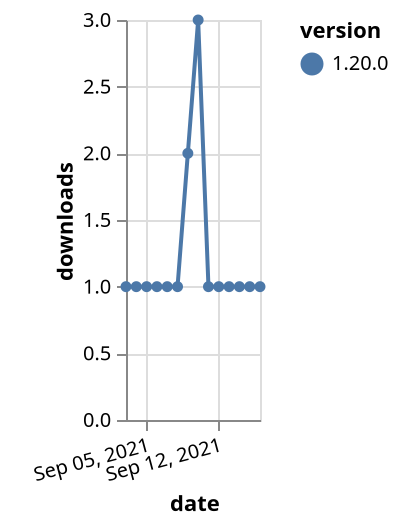 {"$schema": "https://vega.github.io/schema/vega-lite/v5.json", "description": "A simple bar chart with embedded data.", "data": {"values": [{"date": "2021-09-03", "total": 263, "delta": 1, "version": "1.20.0"}, {"date": "2021-09-04", "total": 264, "delta": 1, "version": "1.20.0"}, {"date": "2021-09-05", "total": 265, "delta": 1, "version": "1.20.0"}, {"date": "2021-09-06", "total": 266, "delta": 1, "version": "1.20.0"}, {"date": "2021-09-07", "total": 267, "delta": 1, "version": "1.20.0"}, {"date": "2021-09-08", "total": 268, "delta": 1, "version": "1.20.0"}, {"date": "2021-09-09", "total": 270, "delta": 2, "version": "1.20.0"}, {"date": "2021-09-10", "total": 273, "delta": 3, "version": "1.20.0"}, {"date": "2021-09-11", "total": 274, "delta": 1, "version": "1.20.0"}, {"date": "2021-09-12", "total": 275, "delta": 1, "version": "1.20.0"}, {"date": "2021-09-13", "total": 276, "delta": 1, "version": "1.20.0"}, {"date": "2021-09-14", "total": 277, "delta": 1, "version": "1.20.0"}, {"date": "2021-09-15", "total": 278, "delta": 1, "version": "1.20.0"}, {"date": "2021-09-16", "total": 279, "delta": 1, "version": "1.20.0"}]}, "width": "container", "mark": {"type": "line", "point": {"filled": true}}, "encoding": {"x": {"field": "date", "type": "temporal", "timeUnit": "yearmonthdate", "title": "date", "axis": {"labelAngle": -15}}, "y": {"field": "delta", "type": "quantitative", "title": "downloads"}, "color": {"field": "version", "type": "nominal"}, "tooltip": {"field": "delta"}}}